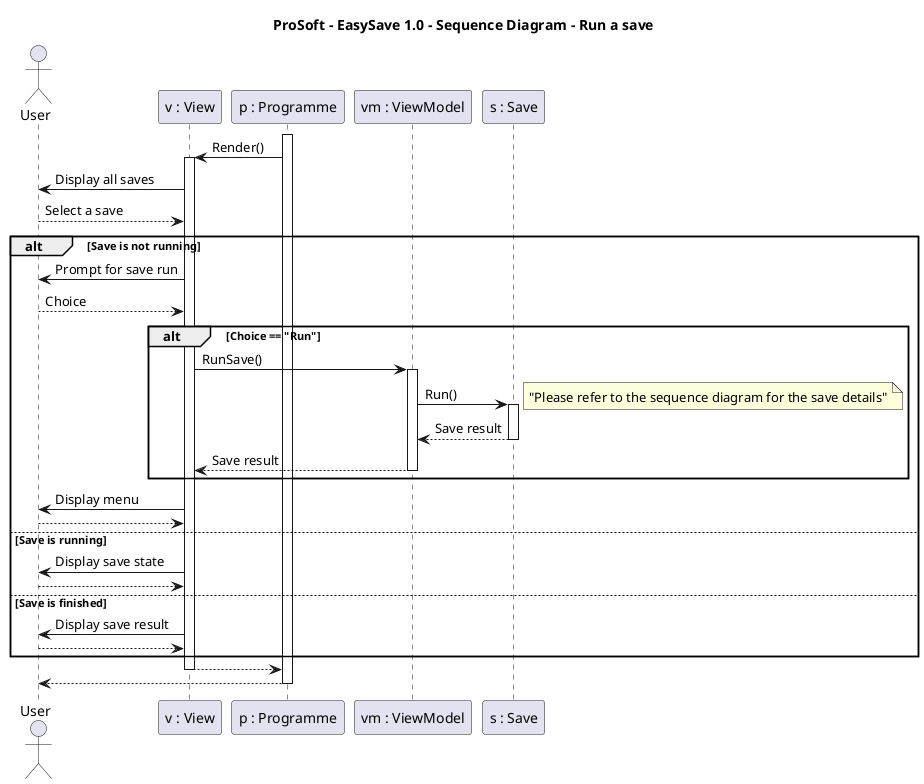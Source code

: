 @startuml ProSoft - EasySave 1.0 - Sequence Diagram - Run a save

title "ProSoft - EasySave 1.0 - Sequence Diagram - Run a save"

actor User as user
participant "v : View" as v
participant "p : Programme" as prog
participant "vm : ViewModel" as vm
participant "s : Save" as s

activate prog
prog -> v : Render()
activate v
v -> user : Display all saves
user --> v : Select a save
alt Save is not running
    v -> user : Prompt for save run
    user --> v : Choice
    alt Choice == "Run"
        v -> vm : RunSave()
        activate vm
        vm -> s : Run()
        activate s
        note right: "Please refer to the sequence diagram for the save details"
        s --> vm : Save result
        deactivate s
        vm --> v : Save result
        deactivate vm
    end
v -> user : Display menu
user --> v
else Save is running
    v -> user : Display save state
    user --> v
else Save is finished
    v -> user : Display save result
    user --> v
end
v --> prog
deactivate v
prog --> user
deactivate prog

@enduml
